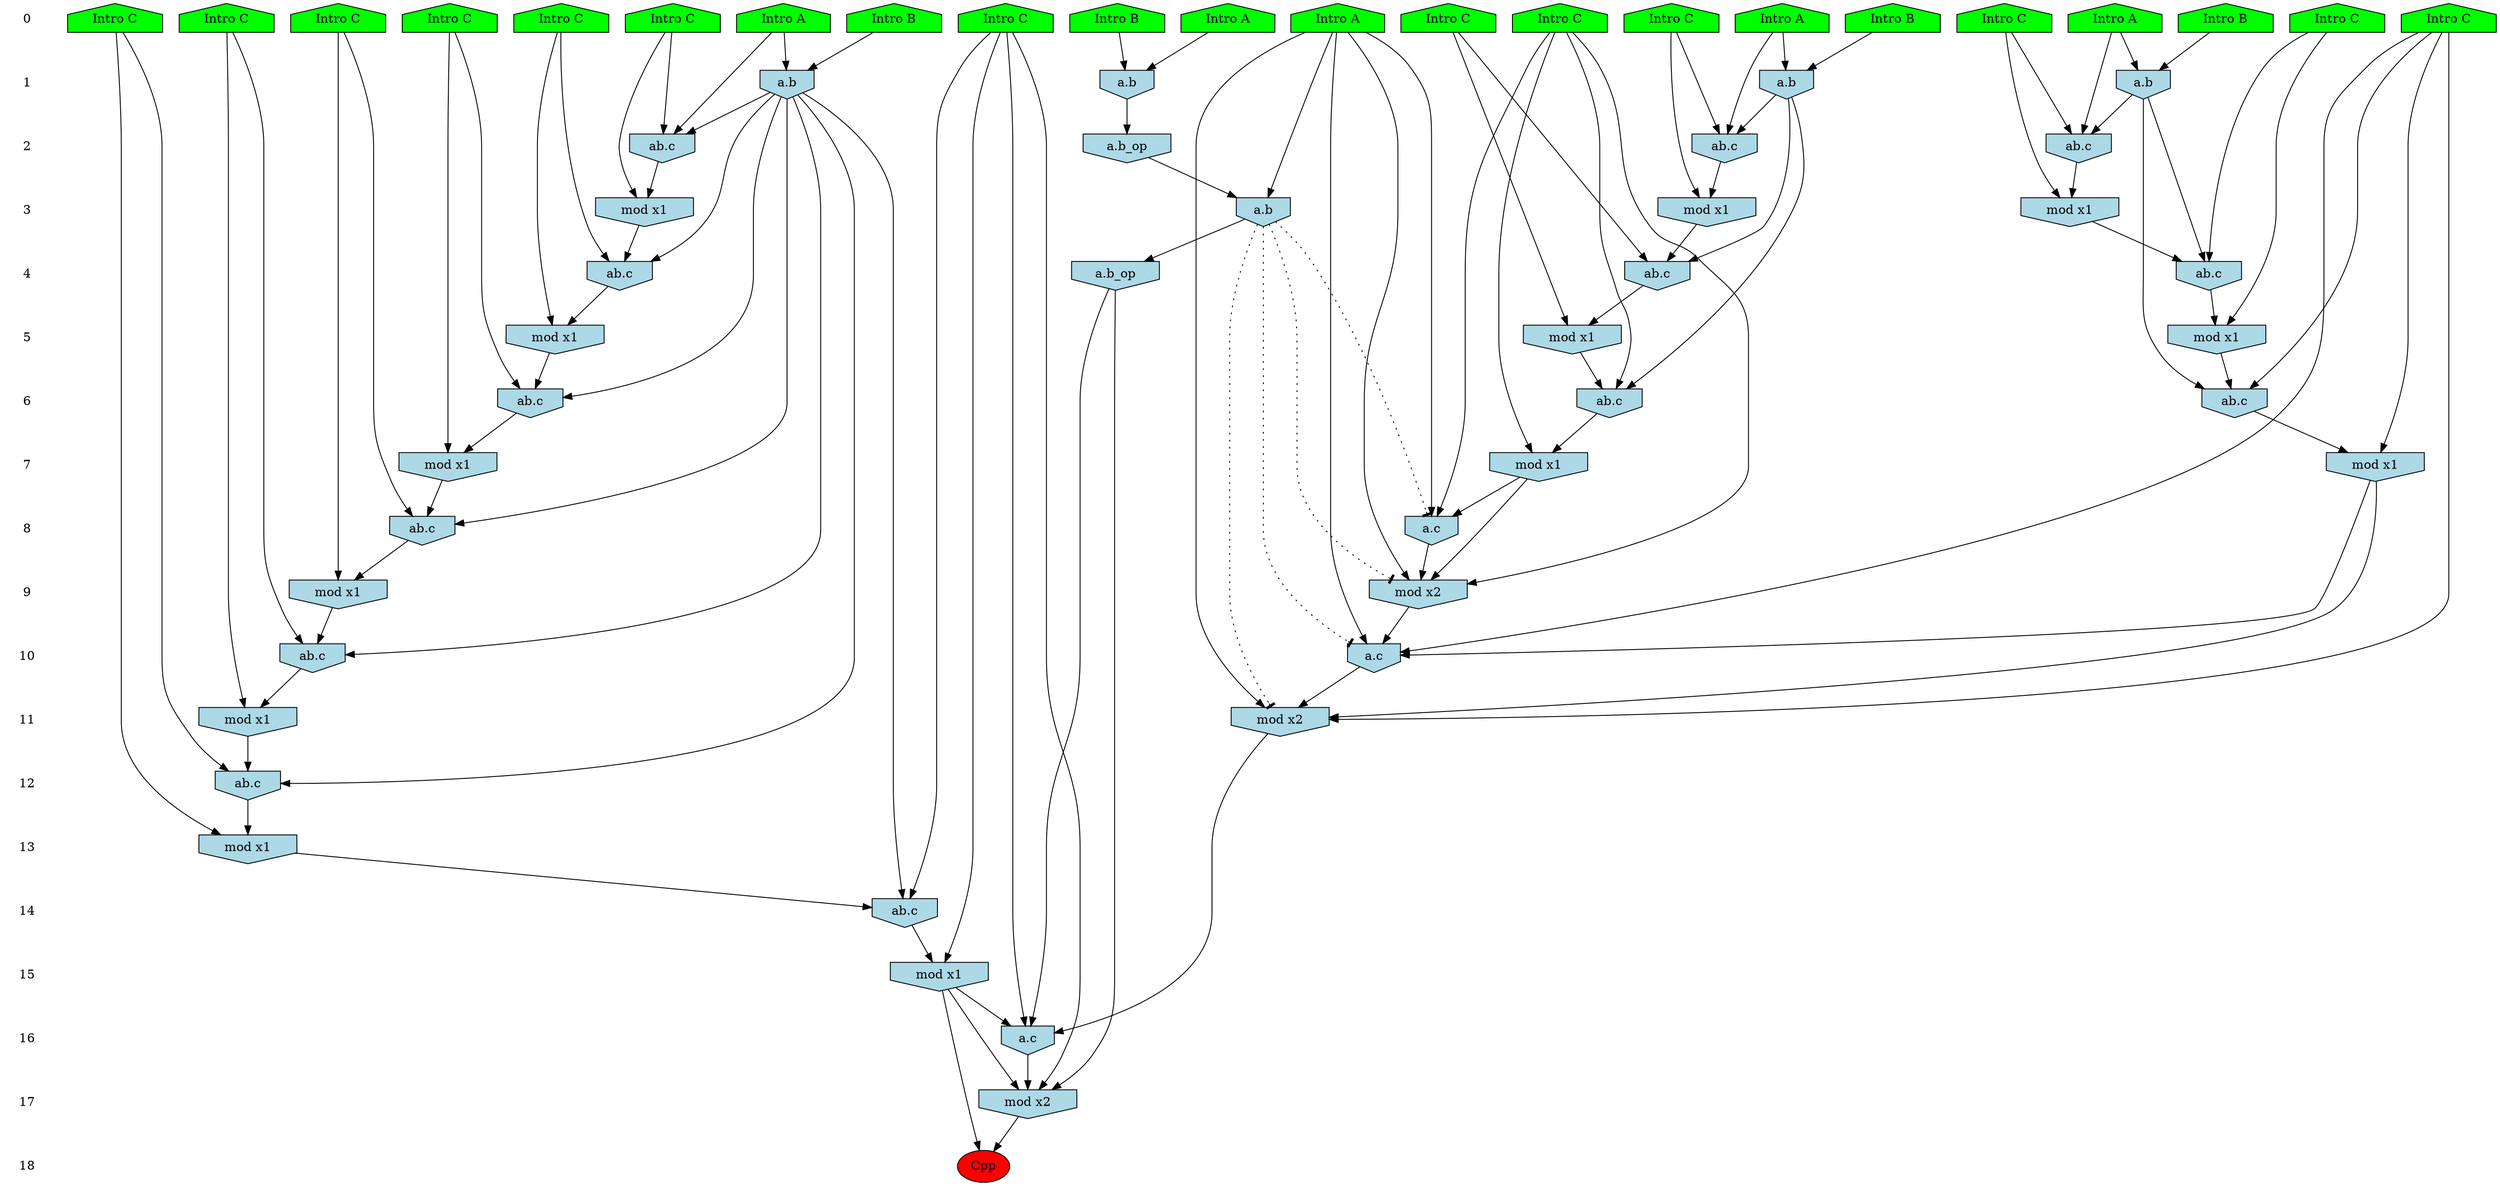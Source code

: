 /* Compression of 1 causal flows obtained in average at 1.822719E+01 t.u */
/* Compressed causal flows were: [3263] */
digraph G{
 ranksep=.5 ; 
{ rank = same ; "0" [shape=plaintext] ; node_1 [label ="Intro A", shape=house, style=filled, fillcolor=green] ;
node_2 [label ="Intro B", shape=house, style=filled, fillcolor=green] ;
node_3 [label ="Intro A", shape=house, style=filled, fillcolor=green] ;
node_4 [label ="Intro A", shape=house, style=filled, fillcolor=green] ;
node_5 [label ="Intro B", shape=house, style=filled, fillcolor=green] ;
node_6 [label ="Intro A", shape=house, style=filled, fillcolor=green] ;
node_7 [label ="Intro B", shape=house, style=filled, fillcolor=green] ;
node_8 [label ="Intro A", shape=house, style=filled, fillcolor=green] ;
node_9 [label ="Intro B", shape=house, style=filled, fillcolor=green] ;
node_10 [label ="Intro C", shape=house, style=filled, fillcolor=green] ;
node_11 [label ="Intro C", shape=house, style=filled, fillcolor=green] ;
node_12 [label ="Intro C", shape=house, style=filled, fillcolor=green] ;
node_13 [label ="Intro C", shape=house, style=filled, fillcolor=green] ;
node_14 [label ="Intro C", shape=house, style=filled, fillcolor=green] ;
node_15 [label ="Intro C", shape=house, style=filled, fillcolor=green] ;
node_16 [label ="Intro C", shape=house, style=filled, fillcolor=green] ;
node_17 [label ="Intro C", shape=house, style=filled, fillcolor=green] ;
node_18 [label ="Intro C", shape=house, style=filled, fillcolor=green] ;
node_19 [label ="Intro C", shape=house, style=filled, fillcolor=green] ;
node_20 [label ="Intro C", shape=house, style=filled, fillcolor=green] ;
node_21 [label ="Intro C", shape=house, style=filled, fillcolor=green] ;
node_22 [label ="Intro C", shape=house, style=filled, fillcolor=green] ;
}
{ rank = same ; "1" [shape=plaintext] ; node_23 [label="a.b", shape=invhouse, style=filled, fillcolor = lightblue] ;
node_24 [label="a.b", shape=invhouse, style=filled, fillcolor = lightblue] ;
node_30 [label="a.b", shape=invhouse, style=filled, fillcolor = lightblue] ;
node_35 [label="a.b", shape=invhouse, style=filled, fillcolor = lightblue] ;
}
{ rank = same ; "2" [shape=plaintext] ; node_25 [label="ab.c", shape=invhouse, style=filled, fillcolor = lightblue] ;
node_32 [label="ab.c", shape=invhouse, style=filled, fillcolor = lightblue] ;
node_39 [label="ab.c", shape=invhouse, style=filled, fillcolor = lightblue] ;
node_45 [label="a.b_op", shape=invhouse, style=filled, fillcolor = lightblue] ;
}
{ rank = same ; "3" [shape=plaintext] ; node_26 [label="mod x1", shape=invhouse, style=filled, fillcolor = lightblue] ;
node_33 [label="mod x1", shape=invhouse, style=filled, fillcolor = lightblue] ;
node_44 [label="mod x1", shape=invhouse, style=filled, fillcolor = lightblue] ;
node_58 [label="a.b", shape=invhouse, style=filled, fillcolor = lightblue] ;
}
{ rank = same ; "4" [shape=plaintext] ; node_27 [label="ab.c", shape=invhouse, style=filled, fillcolor = lightblue] ;
node_34 [label="ab.c", shape=invhouse, style=filled, fillcolor = lightblue] ;
node_50 [label="ab.c", shape=invhouse, style=filled, fillcolor = lightblue] ;
node_59 [label="a.b_op", shape=invhouse, style=filled, fillcolor = lightblue] ;
}
{ rank = same ; "5" [shape=plaintext] ; node_28 [label="mod x1", shape=invhouse, style=filled, fillcolor = lightblue] ;
node_36 [label="mod x1", shape=invhouse, style=filled, fillcolor = lightblue] ;
node_51 [label="mod x1", shape=invhouse, style=filled, fillcolor = lightblue] ;
}
{ rank = same ; "6" [shape=plaintext] ; node_29 [label="ab.c", shape=invhouse, style=filled, fillcolor = lightblue] ;
node_37 [label="ab.c", shape=invhouse, style=filled, fillcolor = lightblue] ;
node_52 [label="ab.c", shape=invhouse, style=filled, fillcolor = lightblue] ;
}
{ rank = same ; "7" [shape=plaintext] ; node_31 [label="mod x1", shape=invhouse, style=filled, fillcolor = lightblue] ;
node_41 [label="mod x1", shape=invhouse, style=filled, fillcolor = lightblue] ;
node_53 [label="mod x1", shape=invhouse, style=filled, fillcolor = lightblue] ;
}
{ rank = same ; "8" [shape=plaintext] ; node_38 [label="ab.c", shape=invhouse, style=filled, fillcolor = lightblue] ;
node_42 [label="a.c", shape=invhouse, style=filled, fillcolor = lightblue] ;
}
{ rank = same ; "9" [shape=plaintext] ; node_40 [label="mod x1", shape=invhouse, style=filled, fillcolor = lightblue] ;
node_43 [label="mod x2", shape=invhouse, style=filled, fillcolor = lightblue] ;
}
{ rank = same ; "10" [shape=plaintext] ; node_46 [label="ab.c", shape=invhouse, style=filled, fillcolor = lightblue] ;
node_54 [label="a.c", shape=invhouse, style=filled, fillcolor = lightblue] ;
}
{ rank = same ; "11" [shape=plaintext] ; node_47 [label="mod x1", shape=invhouse, style=filled, fillcolor = lightblue] ;
node_57 [label="mod x2", shape=invhouse, style=filled, fillcolor = lightblue] ;
}
{ rank = same ; "12" [shape=plaintext] ; node_48 [label="ab.c", shape=invhouse, style=filled, fillcolor = lightblue] ;
}
{ rank = same ; "13" [shape=plaintext] ; node_49 [label="mod x1", shape=invhouse, style=filled, fillcolor = lightblue] ;
}
{ rank = same ; "14" [shape=plaintext] ; node_55 [label="ab.c", shape=invhouse, style=filled, fillcolor = lightblue] ;
}
{ rank = same ; "15" [shape=plaintext] ; node_56 [label="mod x1", shape=invhouse, style=filled, fillcolor = lightblue] ;
}
{ rank = same ; "16" [shape=plaintext] ; node_60 [label="a.c", shape=invhouse, style=filled, fillcolor = lightblue] ;
}
{ rank = same ; "17" [shape=plaintext] ; node_61 [label="mod x2", shape=invhouse, style=filled, fillcolor = lightblue] ;
}
{ rank = same ; "18" [shape=plaintext] ; node_62 [label ="Cpp", style=filled, fillcolor=red] ;
}
"0" -> "1" [style="invis"]; 
"1" -> "2" [style="invis"]; 
"2" -> "3" [style="invis"]; 
"3" -> "4" [style="invis"]; 
"4" -> "5" [style="invis"]; 
"5" -> "6" [style="invis"]; 
"6" -> "7" [style="invis"]; 
"7" -> "8" [style="invis"]; 
"8" -> "9" [style="invis"]; 
"9" -> "10" [style="invis"]; 
"10" -> "11" [style="invis"]; 
"11" -> "12" [style="invis"]; 
"12" -> "13" [style="invis"]; 
"13" -> "14" [style="invis"]; 
"14" -> "15" [style="invis"]; 
"15" -> "16" [style="invis"]; 
"16" -> "17" [style="invis"]; 
"17" -> "18" [style="invis"]; 
node_4 -> node_23
node_7 -> node_23
node_3 -> node_24
node_5 -> node_24
node_4 -> node_25
node_11 -> node_25
node_23 -> node_25
node_11 -> node_26
node_25 -> node_26
node_10 -> node_27
node_23 -> node_27
node_26 -> node_27
node_10 -> node_28
node_27 -> node_28
node_18 -> node_29
node_23 -> node_29
node_28 -> node_29
node_2 -> node_30
node_6 -> node_30
node_18 -> node_31
node_29 -> node_31
node_6 -> node_32
node_21 -> node_32
node_30 -> node_32
node_21 -> node_33
node_32 -> node_33
node_17 -> node_34
node_30 -> node_34
node_33 -> node_34
node_8 -> node_35
node_9 -> node_35
node_17 -> node_36
node_34 -> node_36
node_19 -> node_37
node_30 -> node_37
node_36 -> node_37
node_22 -> node_38
node_23 -> node_38
node_31 -> node_38
node_8 -> node_39
node_20 -> node_39
node_35 -> node_39
node_22 -> node_40
node_38 -> node_40
node_19 -> node_41
node_37 -> node_41
node_1 -> node_42
node_19 -> node_42
node_41 -> node_42
node_1 -> node_43
node_19 -> node_43
node_41 -> node_43
node_42 -> node_43
node_20 -> node_44
node_39 -> node_44
node_24 -> node_45
node_12 -> node_46
node_23 -> node_46
node_40 -> node_46
node_12 -> node_47
node_46 -> node_47
node_13 -> node_48
node_23 -> node_48
node_47 -> node_48
node_13 -> node_49
node_48 -> node_49
node_16 -> node_50
node_35 -> node_50
node_44 -> node_50
node_16 -> node_51
node_50 -> node_51
node_14 -> node_52
node_35 -> node_52
node_51 -> node_52
node_14 -> node_53
node_52 -> node_53
node_1 -> node_54
node_14 -> node_54
node_43 -> node_54
node_53 -> node_54
node_15 -> node_55
node_23 -> node_55
node_49 -> node_55
node_15 -> node_56
node_55 -> node_56
node_1 -> node_57
node_14 -> node_57
node_53 -> node_57
node_54 -> node_57
node_1 -> node_58
node_45 -> node_58
node_58 -> node_59
node_15 -> node_60
node_56 -> node_60
node_57 -> node_60
node_59 -> node_60
node_15 -> node_61
node_56 -> node_61
node_59 -> node_61
node_60 -> node_61
node_56 -> node_62
node_61 -> node_62
node_58 -> node_57 [style=dotted, arrowhead = tee] 
node_58 -> node_54 [style=dotted, arrowhead = tee] 
node_58 -> node_43 [style=dotted, arrowhead = tee] 
node_58 -> node_42 [style=dotted, arrowhead = tee] 
}
/*
 Dot generation time: 0.000252
*/